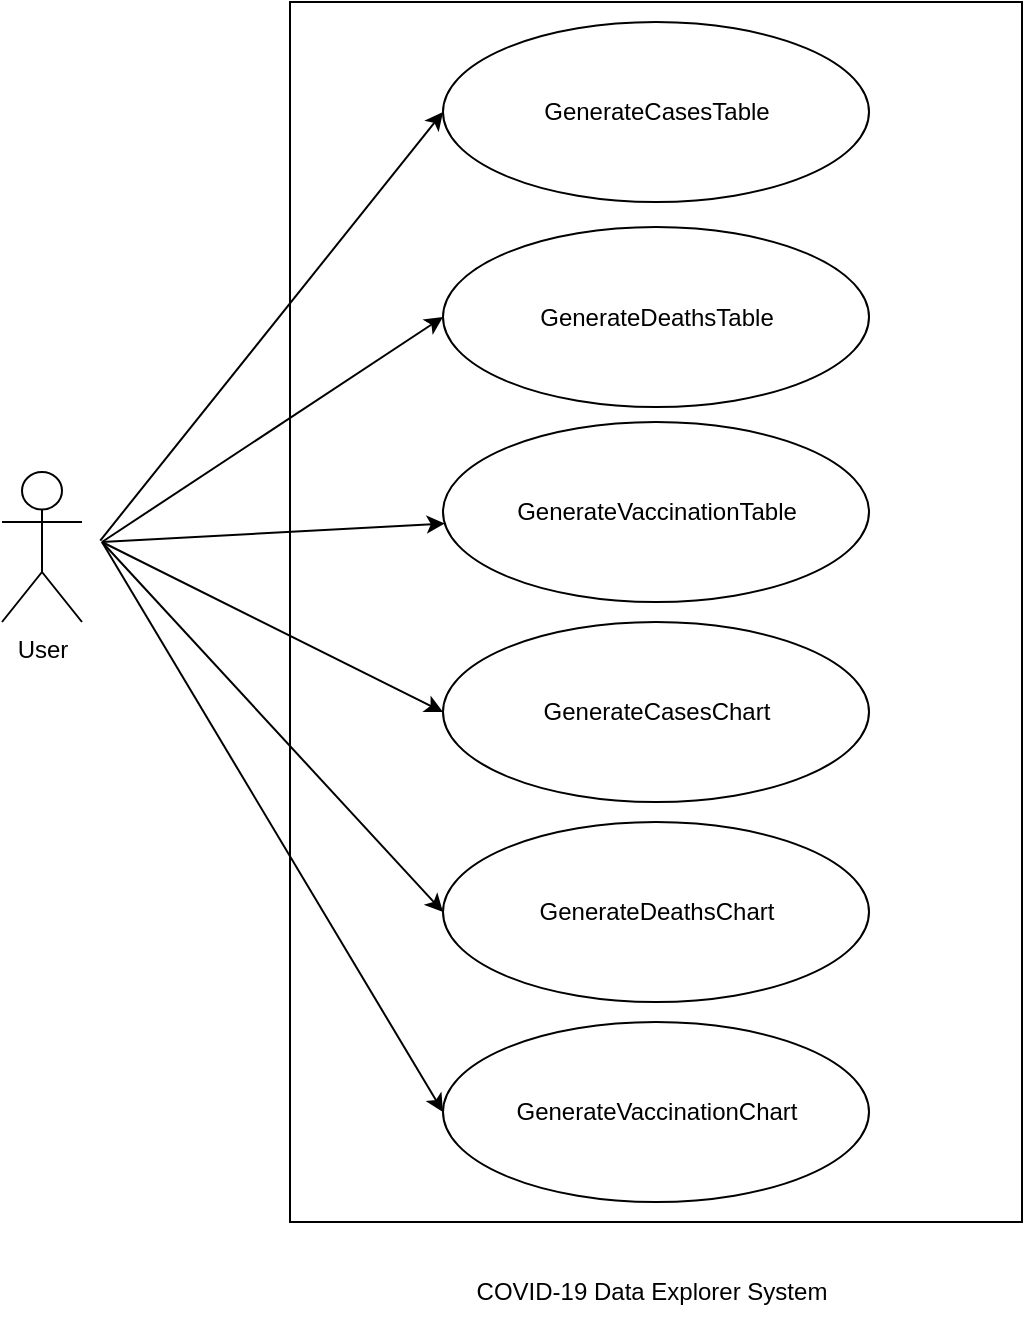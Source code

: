 <mxfile version="17.1.5" type="device"><diagram id="C5RBs43oDa-KdzZeNtuy" name="Page-1"><mxGraphModel dx="1111" dy="728" grid="1" gridSize="10" guides="1" tooltips="1" connect="1" arrows="1" fold="1" page="1" pageScale="1" pageWidth="827" pageHeight="1169" math="0" shadow="0"><root><mxCell id="WIyWlLk6GJQsqaUBKTNV-0"/><mxCell id="WIyWlLk6GJQsqaUBKTNV-1" parent="WIyWlLk6GJQsqaUBKTNV-0"/><mxCell id="jgZK0RJJ5v7MrUB6geD2-0" value="User" style="shape=umlActor;verticalLabelPosition=bottom;verticalAlign=top;html=1;" parent="WIyWlLk6GJQsqaUBKTNV-1" vertex="1"><mxGeometry x="130" y="295" width="40" height="75" as="geometry"/></mxCell><mxCell id="jgZK0RJJ5v7MrUB6geD2-1" value="" style="html=1;" parent="WIyWlLk6GJQsqaUBKTNV-1" vertex="1"><mxGeometry x="274" y="60" width="366" height="610" as="geometry"/></mxCell><mxCell id="jgZK0RJJ5v7MrUB6geD2-2" value="GenerateCasesTable" style="ellipse;whiteSpace=wrap;html=1;" parent="WIyWlLk6GJQsqaUBKTNV-1" vertex="1"><mxGeometry x="350.5" y="70" width="213" height="90" as="geometry"/></mxCell><mxCell id="jgZK0RJJ5v7MrUB6geD2-3" value="GenerateDeathsTable" style="ellipse;whiteSpace=wrap;html=1;" parent="WIyWlLk6GJQsqaUBKTNV-1" vertex="1"><mxGeometry x="350.5" y="172.5" width="213" height="90" as="geometry"/></mxCell><mxCell id="jgZK0RJJ5v7MrUB6geD2-4" value="GenerateVaccinationTable" style="ellipse;whiteSpace=wrap;html=1;" parent="WIyWlLk6GJQsqaUBKTNV-1" vertex="1"><mxGeometry x="350.5" y="270" width="213" height="90" as="geometry"/></mxCell><mxCell id="axrpud9uD5N4NxToPaKO-1" value="" style="endArrow=classic;html=1;rounded=0;entryX=0;entryY=0.5;entryDx=0;entryDy=0;" parent="WIyWlLk6GJQsqaUBKTNV-1" edge="1"><mxGeometry width="50" height="50" relative="1" as="geometry"><mxPoint x="180" y="330" as="sourcePoint"/><mxPoint x="350.5" y="415" as="targetPoint"/></mxGeometry></mxCell><mxCell id="axrpud9uD5N4NxToPaKO-7" value="" style="endArrow=classic;html=1;rounded=0;" parent="WIyWlLk6GJQsqaUBKTNV-1" target="jgZK0RJJ5v7MrUB6geD2-4" edge="1"><mxGeometry width="50" height="50" relative="1" as="geometry"><mxPoint x="180" y="330" as="sourcePoint"/><mxPoint x="340.5" y="395" as="targetPoint"/></mxGeometry></mxCell><mxCell id="axrpud9uD5N4NxToPaKO-10" value="" style="endArrow=classic;html=1;rounded=0;entryX=0;entryY=0.5;entryDx=0;entryDy=0;" parent="WIyWlLk6GJQsqaUBKTNV-1" target="jgZK0RJJ5v7MrUB6geD2-3" edge="1"><mxGeometry width="50" height="50" relative="1" as="geometry"><mxPoint x="180" y="330" as="sourcePoint"/><mxPoint x="351.368" y="300.002" as="targetPoint"/></mxGeometry></mxCell><mxCell id="axrpud9uD5N4NxToPaKO-11" value="" style="endArrow=classic;html=1;rounded=0;entryX=0;entryY=0.5;entryDx=0;entryDy=0;" parent="WIyWlLk6GJQsqaUBKTNV-1" target="jgZK0RJJ5v7MrUB6geD2-2" edge="1"><mxGeometry width="50" height="50" relative="1" as="geometry"><mxPoint x="179.13" y="329.27" as="sourcePoint"/><mxPoint x="350.498" y="320.002" as="targetPoint"/></mxGeometry></mxCell><mxCell id="axrpud9uD5N4NxToPaKO-12" value="GenerateCasesChart" style="ellipse;whiteSpace=wrap;html=1;" parent="WIyWlLk6GJQsqaUBKTNV-1" vertex="1"><mxGeometry x="350.5" y="370" width="213" height="90" as="geometry"/></mxCell><mxCell id="axrpud9uD5N4NxToPaKO-13" value="GenerateDeathsChart" style="ellipse;whiteSpace=wrap;html=1;" parent="WIyWlLk6GJQsqaUBKTNV-1" vertex="1"><mxGeometry x="350.5" y="470" width="213" height="90" as="geometry"/></mxCell><mxCell id="axrpud9uD5N4NxToPaKO-14" value="GenerateVaccinationChart" style="ellipse;whiteSpace=wrap;html=1;" parent="WIyWlLk6GJQsqaUBKTNV-1" vertex="1"><mxGeometry x="350.5" y="570" width="213" height="90" as="geometry"/></mxCell><mxCell id="axrpud9uD5N4NxToPaKO-15" value="" style="endArrow=classic;html=1;rounded=0;entryX=0;entryY=0.5;entryDx=0;entryDy=0;" parent="WIyWlLk6GJQsqaUBKTNV-1" edge="1"><mxGeometry width="50" height="50" relative="1" as="geometry"><mxPoint x="180" y="330" as="sourcePoint"/><mxPoint x="350.5" y="515" as="targetPoint"/></mxGeometry></mxCell><mxCell id="axrpud9uD5N4NxToPaKO-16" value="" style="endArrow=classic;html=1;rounded=0;entryX=0;entryY=0.5;entryDx=0;entryDy=0;" parent="WIyWlLk6GJQsqaUBKTNV-1" edge="1"><mxGeometry width="50" height="50" relative="1" as="geometry"><mxPoint x="180" y="330" as="sourcePoint"/><mxPoint x="350.5" y="615" as="targetPoint"/></mxGeometry></mxCell><mxCell id="axrpud9uD5N4NxToPaKO-17" value="COVID-19 Data Explorer System" style="text;html=1;strokeColor=none;fillColor=none;align=center;verticalAlign=middle;whiteSpace=wrap;rounded=0;" parent="WIyWlLk6GJQsqaUBKTNV-1" vertex="1"><mxGeometry x="360" y="690" width="190" height="30" as="geometry"/></mxCell></root></mxGraphModel></diagram></mxfile>